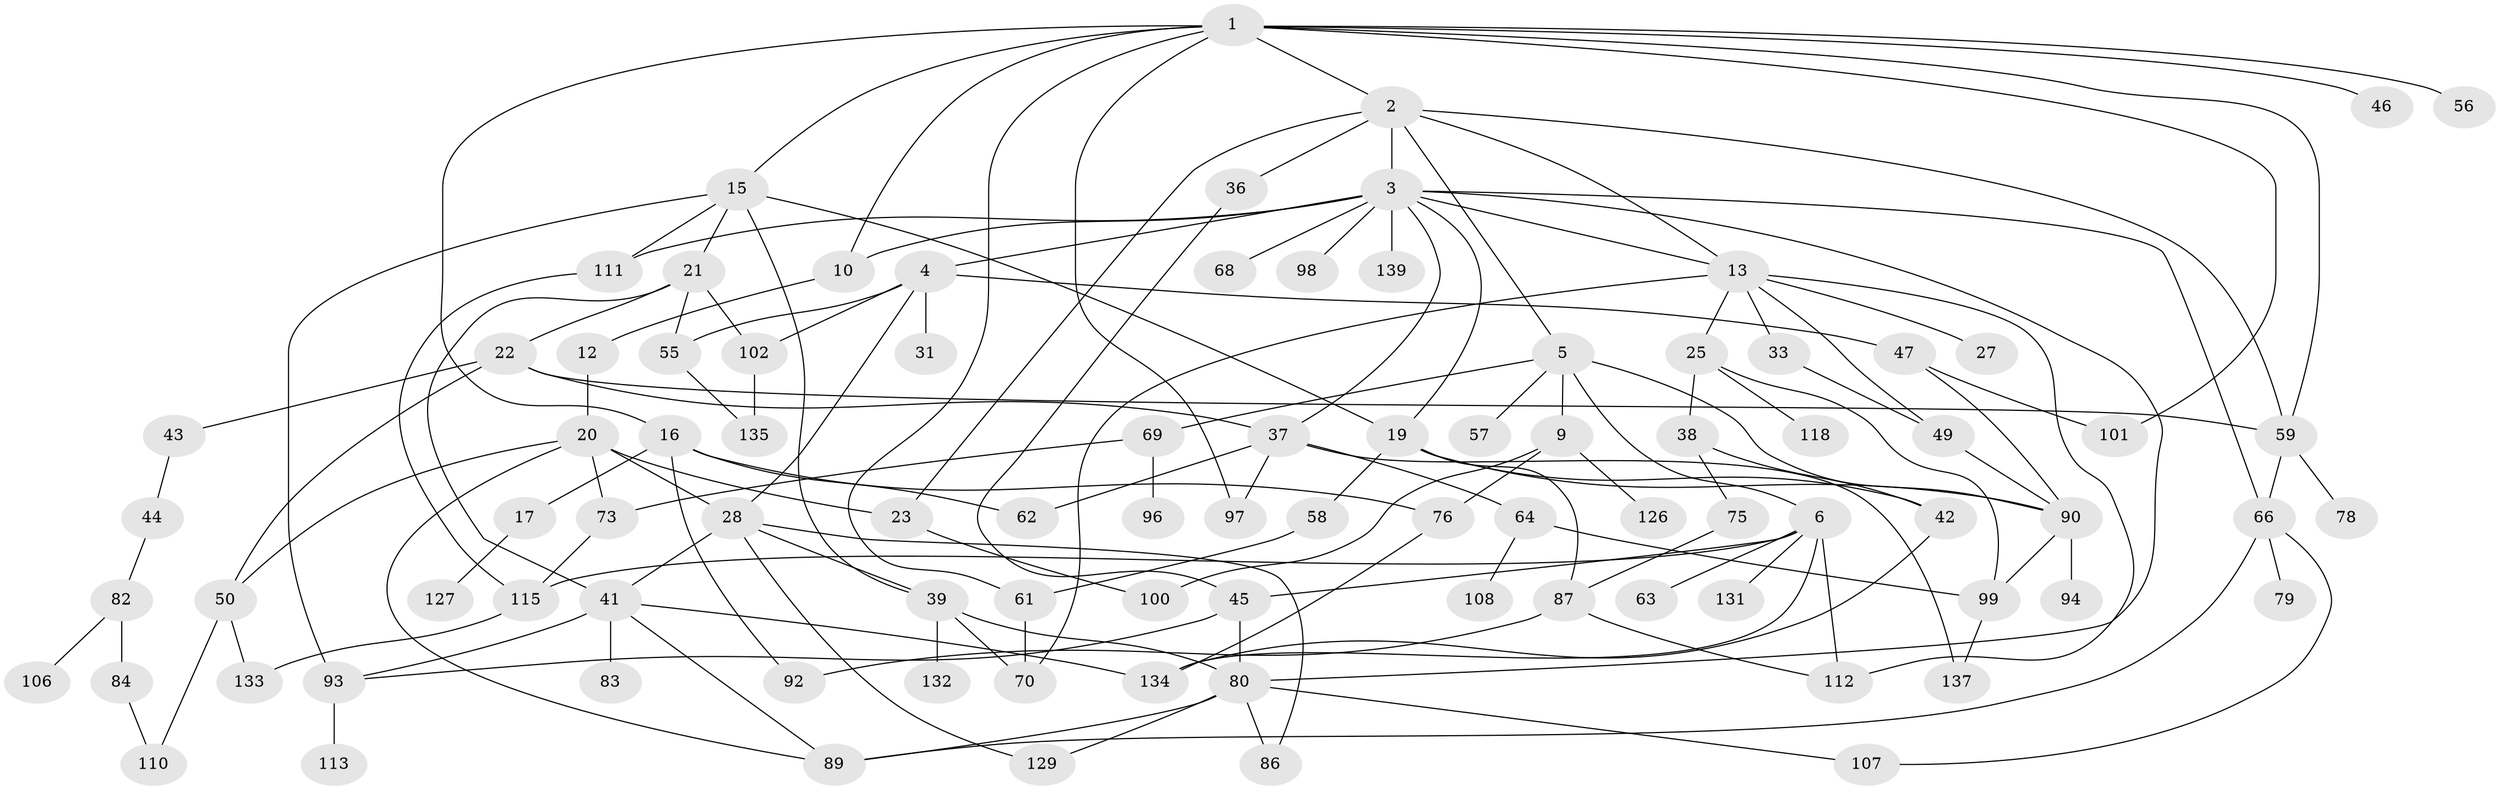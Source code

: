 // original degree distribution, {6: 0.050359712230215826, 7: 0.014388489208633094, 5: 0.050359712230215826, 4: 0.16546762589928057, 3: 0.2158273381294964, 8: 0.007194244604316547, 2: 0.2589928057553957, 1: 0.23741007194244604}
// Generated by graph-tools (version 1.1) at 2025/10/02/27/25 16:10:54]
// undirected, 91 vertices, 145 edges
graph export_dot {
graph [start="1"]
  node [color=gray90,style=filled];
  1 [super="+14"];
  2 [super="+11"];
  3 [super="+7"];
  4 [super="+91"];
  5 [super="+8"];
  6 [super="+34"];
  9 [super="+60"];
  10 [super="+30"];
  12 [super="+18"];
  13 [super="+32"];
  15 [super="+29"];
  16 [super="+40"];
  17 [super="+35"];
  19 [super="+26"];
  20;
  21 [super="+71"];
  22 [super="+24"];
  23 [super="+51"];
  25 [super="+52"];
  27;
  28 [super="+48"];
  31;
  33;
  36 [super="+77"];
  37 [super="+124"];
  38 [super="+54"];
  39 [super="+128"];
  41 [super="+72"];
  42 [super="+67"];
  43;
  44 [super="+74"];
  45 [super="+120"];
  46 [super="+53"];
  47 [super="+105"];
  49 [super="+117"];
  50 [super="+65"];
  55 [super="+121"];
  56;
  57 [super="+81"];
  58;
  59 [super="+114"];
  61 [super="+125"];
  62;
  63;
  64;
  66 [super="+85"];
  68;
  69;
  70;
  73;
  75;
  76 [super="+88"];
  78;
  79;
  80 [super="+95"];
  82 [super="+104"];
  83;
  84;
  86;
  87;
  89;
  90 [super="+109"];
  92;
  93;
  94;
  96 [super="+123"];
  97;
  98;
  99 [super="+103"];
  100;
  101;
  102 [super="+119"];
  106;
  107;
  108;
  110 [super="+122"];
  111 [super="+116"];
  112 [super="+130"];
  113;
  115 [super="+138"];
  118;
  126;
  127;
  129;
  131;
  132;
  133 [super="+136"];
  134;
  135;
  137;
  139;
  1 -- 2;
  1 -- 10;
  1 -- 16;
  1 -- 56;
  1 -- 97;
  1 -- 101;
  1 -- 61;
  1 -- 46;
  1 -- 15;
  1 -- 59;
  2 -- 3;
  2 -- 5;
  2 -- 13;
  2 -- 23;
  2 -- 59;
  2 -- 36;
  3 -- 4;
  3 -- 19;
  3 -- 13;
  3 -- 98;
  3 -- 68;
  3 -- 37;
  3 -- 139;
  3 -- 80;
  3 -- 10;
  3 -- 66;
  3 -- 111;
  4 -- 31;
  4 -- 47;
  4 -- 55;
  4 -- 28;
  4 -- 102;
  5 -- 6;
  5 -- 57;
  5 -- 9;
  5 -- 90;
  5 -- 69;
  6 -- 131;
  6 -- 134;
  6 -- 45;
  6 -- 63;
  6 -- 112;
  6 -- 115;
  9 -- 100;
  9 -- 126;
  9 -- 76;
  10 -- 12;
  12 -- 20;
  13 -- 25;
  13 -- 27;
  13 -- 33;
  13 -- 70;
  13 -- 49;
  13 -- 112;
  15 -- 21;
  15 -- 19;
  15 -- 39;
  15 -- 111;
  15 -- 93;
  16 -- 17;
  16 -- 92;
  16 -- 76;
  16 -- 62;
  17 -- 127;
  19 -- 42;
  19 -- 90;
  19 -- 87;
  19 -- 58;
  20 -- 23;
  20 -- 28;
  20 -- 73;
  20 -- 89;
  20 -- 50;
  21 -- 22;
  21 -- 41;
  21 -- 102;
  21 -- 55;
  22 -- 37;
  22 -- 43;
  22 -- 50;
  22 -- 59;
  23 -- 100;
  25 -- 38;
  25 -- 118;
  25 -- 99;
  28 -- 39;
  28 -- 86;
  28 -- 41;
  28 -- 129;
  33 -- 49;
  36 -- 45;
  37 -- 64;
  37 -- 97;
  37 -- 62;
  37 -- 137;
  38 -- 75;
  38 -- 42;
  39 -- 80;
  39 -- 132;
  39 -- 70;
  41 -- 83;
  41 -- 134;
  41 -- 93;
  41 -- 89;
  42 -- 134;
  43 -- 44;
  44 -- 82;
  45 -- 93;
  45 -- 80;
  47 -- 101;
  47 -- 90;
  49 -- 90;
  50 -- 133;
  50 -- 110;
  55 -- 135;
  58 -- 61;
  59 -- 66;
  59 -- 78;
  61 -- 70;
  64 -- 108;
  64 -- 99;
  66 -- 79;
  66 -- 107;
  66 -- 89;
  69 -- 96;
  69 -- 73;
  73 -- 115;
  75 -- 87;
  76 -- 134;
  80 -- 89;
  80 -- 129;
  80 -- 86;
  80 -- 107;
  82 -- 84;
  82 -- 106;
  84 -- 110;
  87 -- 92;
  87 -- 112;
  90 -- 94;
  90 -- 99;
  93 -- 113;
  99 -- 137;
  102 -- 135;
  111 -- 115;
  115 -- 133;
}
